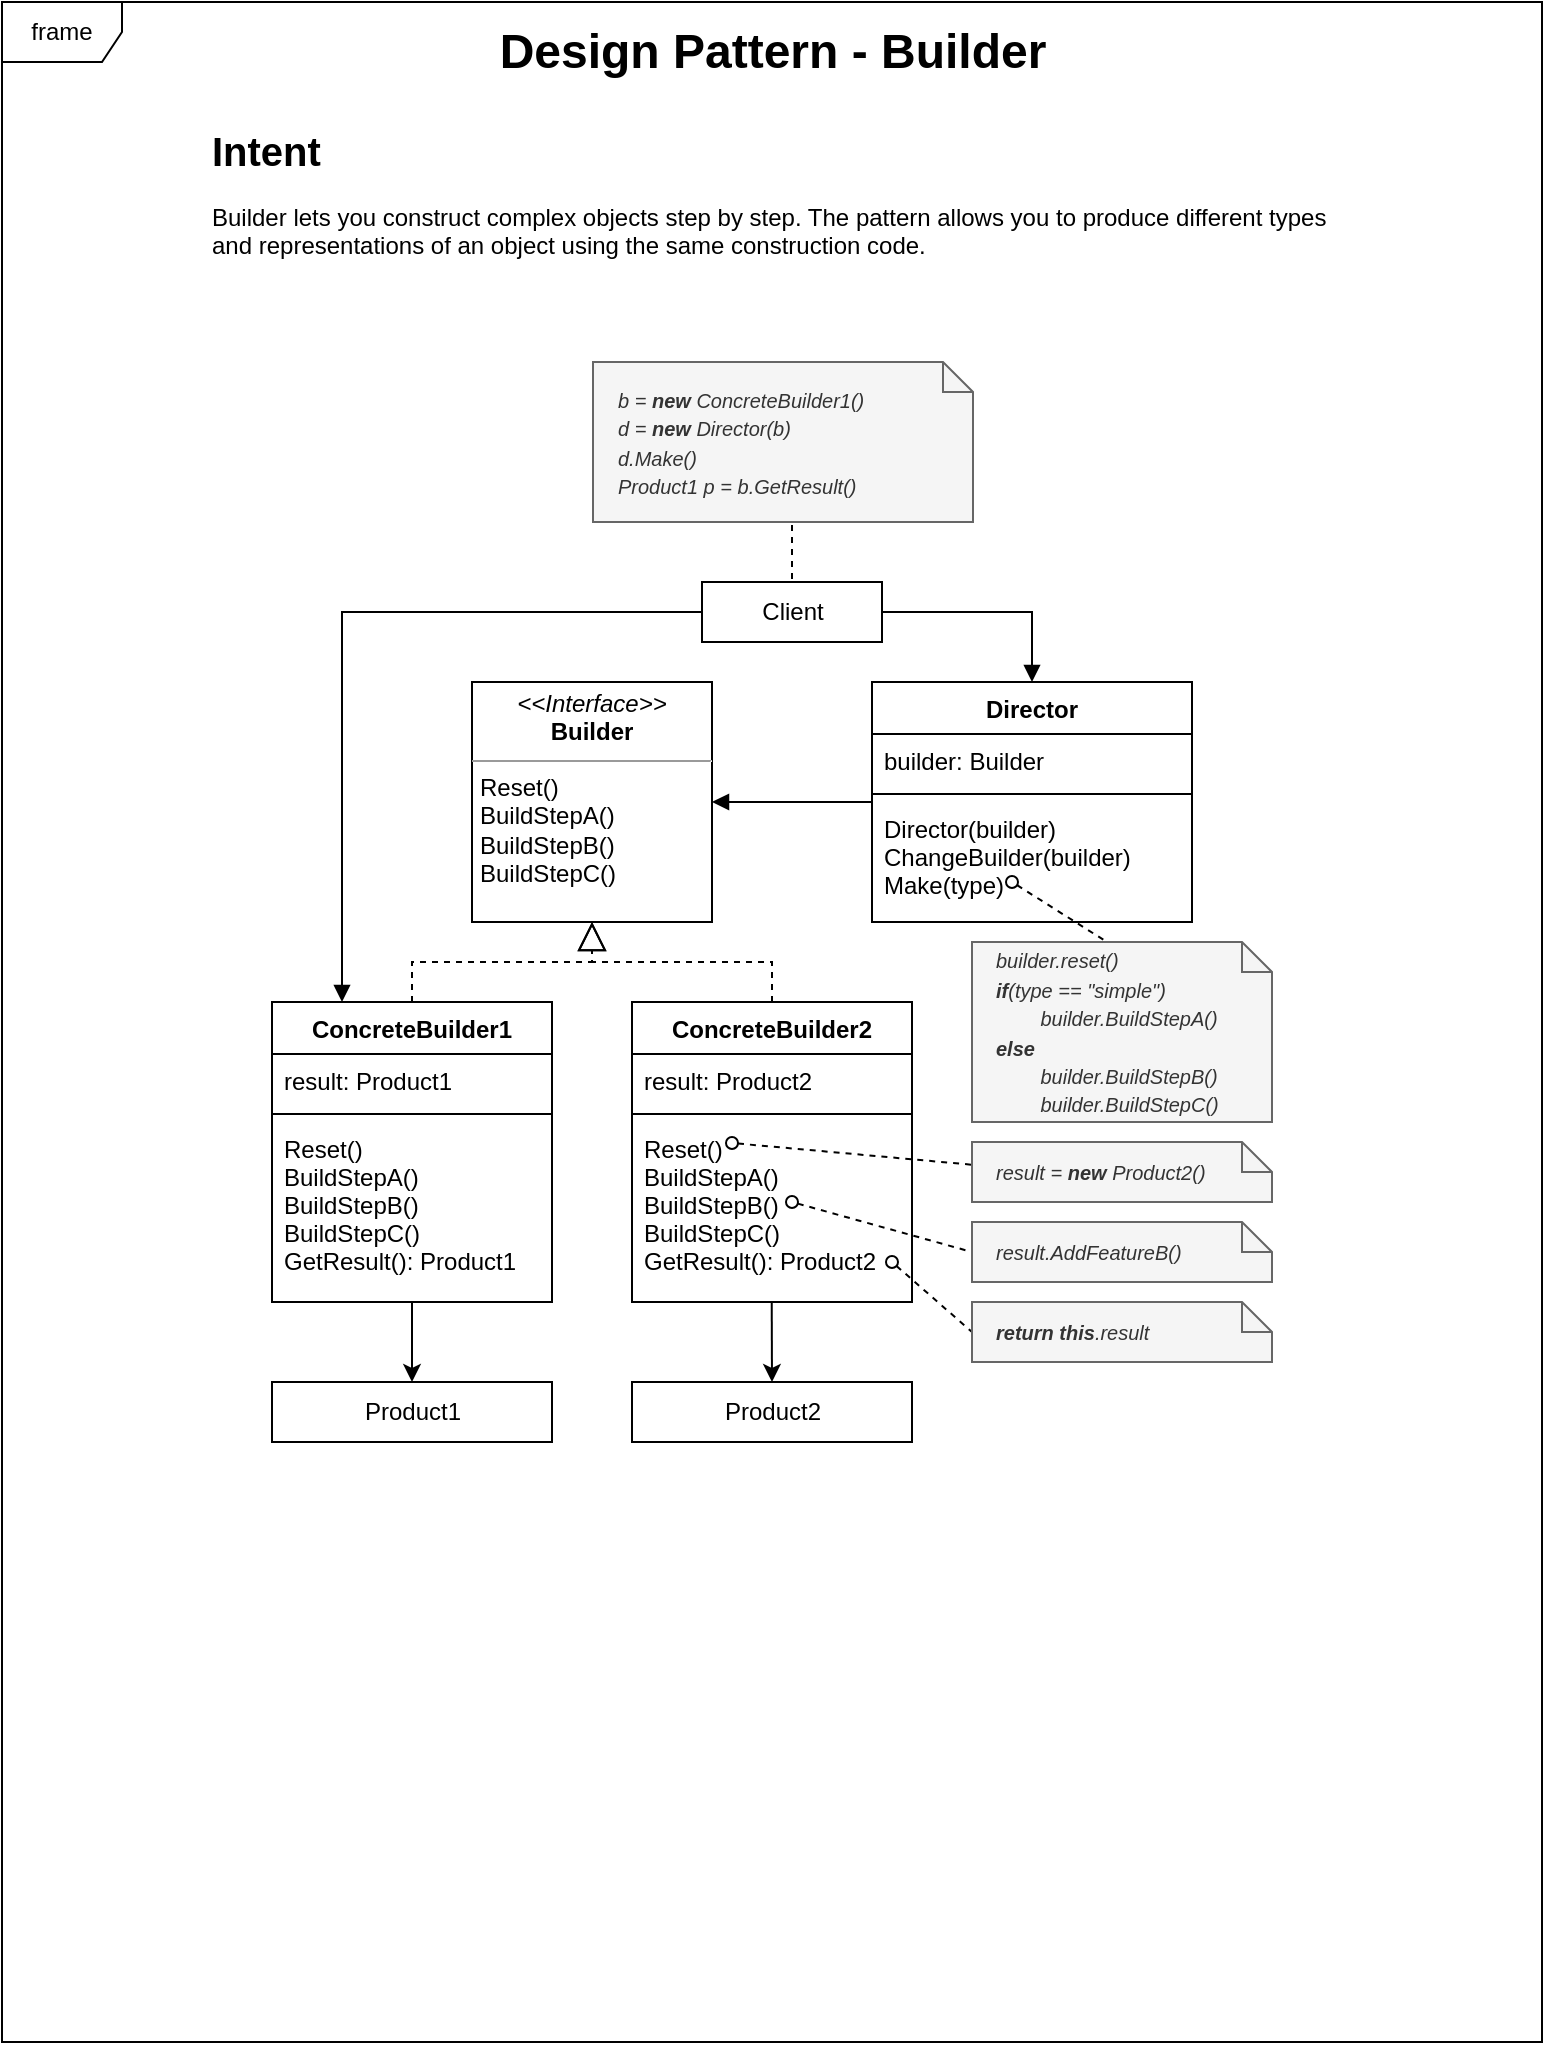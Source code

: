 <mxfile version="20.2.3" type="device"><diagram name="Page-1" id="c4acf3e9-155e-7222-9cf6-157b1a14988f"><mxGraphModel dx="1420" dy="862" grid="1" gridSize="10" guides="1" tooltips="1" connect="1" arrows="1" fold="1" page="1" pageScale="1" pageWidth="850" pageHeight="1100" background="none" math="0" shadow="0"><root><mxCell id="0"/><mxCell id="1" parent="0"/><mxCell id="4HjaP_YznC2kssWWT1I2-2" value="frame" style="shape=umlFrame;whiteSpace=wrap;html=1;fontSize=12;" parent="1" vertex="1"><mxGeometry x="40" y="40" width="770" height="1020" as="geometry"/></mxCell><mxCell id="SNXLgNl5wJkpsjLgbIaf-1" value="&lt;b style=&quot;font-size: 24px;&quot;&gt;Design Pattern - Builder&lt;/b&gt;" style="text;html=1;align=center;verticalAlign=middle;resizable=0;points=[];autosize=1;strokeColor=none;fillColor=none;fontSize=24;" parent="1" vertex="1"><mxGeometry x="280" y="50" width="290" height="30" as="geometry"/></mxCell><mxCell id="kAcPrFq1xzZOuhnEXjgZ-1" value="&lt;p style=&quot;margin:0px;margin-top:4px;text-align:center;&quot;&gt;&lt;i&gt;&amp;lt;&amp;lt;Interface&amp;gt;&amp;gt;&lt;/i&gt;&lt;br&gt;&lt;b&gt;Builder&lt;/b&gt;&lt;/p&gt;&lt;hr size=&quot;1&quot;&gt;&lt;p style=&quot;margin:0px;margin-left:4px;&quot;&gt;Reset()&lt;/p&gt;&lt;p style=&quot;margin:0px;margin-left:4px;&quot;&gt;BuildStepA()&lt;/p&gt;&lt;p style=&quot;margin:0px;margin-left:4px;&quot;&gt;BuildStepB()&lt;br&gt;&lt;/p&gt;&lt;p style=&quot;margin:0px;margin-left:4px;&quot;&gt;&lt;span style=&quot;background-color: initial;&quot;&gt;BuildStepC()&lt;/span&gt;&lt;br&gt;&lt;/p&gt;" style="verticalAlign=top;align=left;overflow=fill;fontSize=12;fontFamily=Helvetica;html=1;" parent="1" vertex="1"><mxGeometry x="275" y="380" width="120" height="120" as="geometry"/></mxCell><mxCell id="kAcPrFq1xzZOuhnEXjgZ-32" style="edgeStyle=orthogonalEdgeStyle;rounded=0;orthogonalLoop=1;jettySize=auto;html=1;entryX=1;entryY=0.5;entryDx=0;entryDy=0;fontSize=11;startArrow=none;startFill=0;endArrow=block;endFill=1;" parent="1" source="kAcPrFq1xzZOuhnEXjgZ-2" target="kAcPrFq1xzZOuhnEXjgZ-1" edge="1"><mxGeometry relative="1" as="geometry"/></mxCell><mxCell id="kAcPrFq1xzZOuhnEXjgZ-2" value="Director" style="swimlane;fontStyle=1;align=center;verticalAlign=top;childLayout=stackLayout;horizontal=1;startSize=26;horizontalStack=0;resizeParent=1;resizeParentMax=0;resizeLast=0;collapsible=1;marginBottom=0;" parent="1" vertex="1"><mxGeometry x="475" y="380" width="160" height="120" as="geometry"/></mxCell><mxCell id="kAcPrFq1xzZOuhnEXjgZ-3" value="builder: Builder" style="text;strokeColor=none;fillColor=none;align=left;verticalAlign=top;spacingLeft=4;spacingRight=4;overflow=hidden;rotatable=0;points=[[0,0.5],[1,0.5]];portConstraint=eastwest;" parent="kAcPrFq1xzZOuhnEXjgZ-2" vertex="1"><mxGeometry y="26" width="160" height="26" as="geometry"/></mxCell><mxCell id="kAcPrFq1xzZOuhnEXjgZ-4" value="" style="line;strokeWidth=1;fillColor=none;align=left;verticalAlign=middle;spacingTop=-1;spacingLeft=3;spacingRight=3;rotatable=0;labelPosition=right;points=[];portConstraint=eastwest;" parent="kAcPrFq1xzZOuhnEXjgZ-2" vertex="1"><mxGeometry y="52" width="160" height="8" as="geometry"/></mxCell><mxCell id="kAcPrFq1xzZOuhnEXjgZ-5" value="Director(builder)&#10;ChangeBuilder(builder)&#10;Make(type)" style="text;strokeColor=none;fillColor=none;align=left;verticalAlign=top;spacingLeft=4;spacingRight=4;overflow=hidden;rotatable=0;points=[[0,0.5],[1,0.5]];portConstraint=eastwest;" parent="kAcPrFq1xzZOuhnEXjgZ-2" vertex="1"><mxGeometry y="60" width="160" height="60" as="geometry"/></mxCell><mxCell id="kAcPrFq1xzZOuhnEXjgZ-6" value="ConcreteBuilder1" style="swimlane;fontStyle=1;align=center;verticalAlign=top;childLayout=stackLayout;horizontal=1;startSize=26;horizontalStack=0;resizeParent=1;resizeParentMax=0;resizeLast=0;collapsible=1;marginBottom=0;" parent="1" vertex="1"><mxGeometry x="175" y="540" width="140" height="150" as="geometry"/></mxCell><mxCell id="kAcPrFq1xzZOuhnEXjgZ-7" value="result: Product1" style="text;strokeColor=none;fillColor=none;align=left;verticalAlign=top;spacingLeft=4;spacingRight=4;overflow=hidden;rotatable=0;points=[[0,0.5],[1,0.5]];portConstraint=eastwest;" parent="kAcPrFq1xzZOuhnEXjgZ-6" vertex="1"><mxGeometry y="26" width="140" height="26" as="geometry"/></mxCell><mxCell id="kAcPrFq1xzZOuhnEXjgZ-8" value="" style="line;strokeWidth=1;fillColor=none;align=left;verticalAlign=middle;spacingTop=-1;spacingLeft=3;spacingRight=3;rotatable=0;labelPosition=right;points=[];portConstraint=eastwest;" parent="kAcPrFq1xzZOuhnEXjgZ-6" vertex="1"><mxGeometry y="52" width="140" height="8" as="geometry"/></mxCell><mxCell id="kAcPrFq1xzZOuhnEXjgZ-9" value="Reset()&#10;BuildStepA()&#10;BuildStepB()&#10;BuildStepC()&#10;GetResult(): Product1" style="text;strokeColor=none;fillColor=none;align=left;verticalAlign=top;spacingLeft=4;spacingRight=4;overflow=hidden;rotatable=0;points=[[0,0.5],[1,0.5]];portConstraint=eastwest;" parent="kAcPrFq1xzZOuhnEXjgZ-6" vertex="1"><mxGeometry y="60" width="140" height="90" as="geometry"/></mxCell><mxCell id="kAcPrFq1xzZOuhnEXjgZ-10" value="ConcreteBuilder2" style="swimlane;fontStyle=1;align=center;verticalAlign=top;childLayout=stackLayout;horizontal=1;startSize=26;horizontalStack=0;resizeParent=1;resizeParentMax=0;resizeLast=0;collapsible=1;marginBottom=0;" parent="1" vertex="1"><mxGeometry x="355" y="540" width="140" height="150" as="geometry"/></mxCell><mxCell id="kAcPrFq1xzZOuhnEXjgZ-11" value="result: Product2" style="text;strokeColor=none;fillColor=none;align=left;verticalAlign=top;spacingLeft=4;spacingRight=4;overflow=hidden;rotatable=0;points=[[0,0.5],[1,0.5]];portConstraint=eastwest;" parent="kAcPrFq1xzZOuhnEXjgZ-10" vertex="1"><mxGeometry y="26" width="140" height="26" as="geometry"/></mxCell><mxCell id="kAcPrFq1xzZOuhnEXjgZ-20" value="" style="endArrow=none;endFill=0;endSize=12;html=1;rounded=0;dashed=1;startArrow=oval;startFill=0;entryX=-0.002;entryY=0.378;entryDx=0;entryDy=0;entryPerimeter=0;" parent="kAcPrFq1xzZOuhnEXjgZ-10" target="kAcPrFq1xzZOuhnEXjgZ-28" edge="1"><mxGeometry width="160" relative="1" as="geometry"><mxPoint x="50" y="70.5" as="sourcePoint"/><mxPoint x="160" y="71" as="targetPoint"/></mxGeometry></mxCell><mxCell id="kAcPrFq1xzZOuhnEXjgZ-12" value="" style="line;strokeWidth=1;fillColor=none;align=left;verticalAlign=middle;spacingTop=-1;spacingLeft=3;spacingRight=3;rotatable=0;labelPosition=right;points=[];portConstraint=eastwest;" parent="kAcPrFq1xzZOuhnEXjgZ-10" vertex="1"><mxGeometry y="52" width="140" height="8" as="geometry"/></mxCell><mxCell id="kAcPrFq1xzZOuhnEXjgZ-13" value="Reset()&#10;BuildStepA()&#10;BuildStepB()&#10;BuildStepC()&#10;GetResult(): Product2" style="text;strokeColor=none;fillColor=none;align=left;verticalAlign=top;spacingLeft=4;spacingRight=4;overflow=hidden;rotatable=0;points=[[0,0.5],[1,0.5]];portConstraint=eastwest;" parent="kAcPrFq1xzZOuhnEXjgZ-10" vertex="1"><mxGeometry y="60" width="140" height="90" as="geometry"/></mxCell><mxCell id="kAcPrFq1xzZOuhnEXjgZ-14" value="Product1" style="html=1;" parent="1" vertex="1"><mxGeometry x="175" y="730" width="140" height="30" as="geometry"/></mxCell><mxCell id="kAcPrFq1xzZOuhnEXjgZ-15" value="Product2" style="html=1;" parent="1" vertex="1"><mxGeometry x="355" y="730" width="140" height="30" as="geometry"/></mxCell><mxCell id="kAcPrFq1xzZOuhnEXjgZ-17" style="edgeStyle=orthogonalEdgeStyle;rounded=0;orthogonalLoop=1;jettySize=auto;html=1;entryX=0.5;entryY=0;entryDx=0;entryDy=0;" parent="1" source="kAcPrFq1xzZOuhnEXjgZ-9" target="kAcPrFq1xzZOuhnEXjgZ-14" edge="1"><mxGeometry relative="1" as="geometry"><Array as="points"><mxPoint x="245" y="700"/><mxPoint x="245" y="700"/></Array></mxGeometry></mxCell><mxCell id="kAcPrFq1xzZOuhnEXjgZ-18" style="edgeStyle=orthogonalEdgeStyle;rounded=0;orthogonalLoop=1;jettySize=auto;html=1;exitX=0.499;exitY=1.005;exitDx=0;exitDy=0;entryX=0.5;entryY=0;entryDx=0;entryDy=0;exitPerimeter=0;" parent="1" source="kAcPrFq1xzZOuhnEXjgZ-13" target="kAcPrFq1xzZOuhnEXjgZ-15" edge="1"><mxGeometry relative="1" as="geometry"/></mxCell><mxCell id="kAcPrFq1xzZOuhnEXjgZ-21" value="" style="endArrow=none;endFill=0;endSize=12;html=1;rounded=0;dashed=1;startArrow=oval;startFill=0;entryX=0;entryY=0.5;entryDx=0;entryDy=0;entryPerimeter=0;" parent="1" target="kAcPrFq1xzZOuhnEXjgZ-27" edge="1"><mxGeometry width="160" relative="1" as="geometry"><mxPoint x="435" y="640" as="sourcePoint"/><mxPoint x="515" y="640" as="targetPoint"/></mxGeometry></mxCell><mxCell id="kAcPrFq1xzZOuhnEXjgZ-22" value="" style="endArrow=none;endFill=0;endSize=12;html=1;rounded=0;dashed=1;startArrow=oval;startFill=0;entryX=0;entryY=0.5;entryDx=0;entryDy=0;entryPerimeter=0;" parent="1" target="kAcPrFq1xzZOuhnEXjgZ-24" edge="1"><mxGeometry width="160" relative="1" as="geometry"><mxPoint x="485" y="670" as="sourcePoint"/><mxPoint x="515" y="671" as="targetPoint"/></mxGeometry></mxCell><mxCell id="kAcPrFq1xzZOuhnEXjgZ-24" value="&lt;font style=&quot;font-size: 10px;&quot;&gt;&lt;i&gt;&lt;b&gt;return this&lt;/b&gt;.result&lt;/i&gt;&lt;/font&gt;" style="shape=note;size=15;align=left;spacingLeft=10;html=1;whiteSpace=wrap;fillColor=#f5f5f5;fontColor=#333333;strokeColor=#666666;" parent="1" vertex="1"><mxGeometry x="525" y="690" width="150" height="30" as="geometry"/></mxCell><mxCell id="kAcPrFq1xzZOuhnEXjgZ-27" value="&lt;font style=&quot;font-size: 10px;&quot;&gt;&lt;i&gt;result.AddFeatureB()&lt;/i&gt;&lt;/font&gt;" style="shape=note;size=15;align=left;spacingLeft=10;html=1;whiteSpace=wrap;fillColor=#f5f5f5;fontColor=#333333;strokeColor=#666666;" parent="1" vertex="1"><mxGeometry x="525" y="650" width="150" height="30" as="geometry"/></mxCell><mxCell id="kAcPrFq1xzZOuhnEXjgZ-28" value="&lt;font style=&quot;font-size: 10px;&quot;&gt;&lt;i&gt;result = &lt;b&gt;new&lt;/b&gt; Product2()&lt;/i&gt;&lt;/font&gt;" style="shape=note;size=15;align=left;spacingLeft=10;html=1;whiteSpace=wrap;fillColor=#f5f5f5;fontColor=#333333;strokeColor=#666666;" parent="1" vertex="1"><mxGeometry x="525" y="610" width="150" height="30" as="geometry"/></mxCell><mxCell id="kAcPrFq1xzZOuhnEXjgZ-29" value="&lt;font style=&quot;font-size: 10px;&quot;&gt;&lt;i&gt;builder.reset()&lt;br&gt;&lt;b&gt;if&lt;/b&gt;(type == &quot;simple&quot;)&lt;br&gt;&lt;span style=&quot;white-space: pre;&quot;&gt;&#9;&lt;/span&gt;builder.BuildStepA()&lt;br&gt;&lt;b&gt;else&lt;/b&gt;&lt;br&gt;&lt;span style=&quot;white-space: pre;&quot;&gt;&#9;&lt;/span&gt;builder.BuildStepB()&lt;br&gt;&lt;span style=&quot;white-space: pre;&quot;&gt;&#9;&lt;/span&gt;builder.BuildStepC()&lt;/i&gt;&lt;br&gt;&lt;/font&gt;" style="shape=note;size=15;align=left;spacingLeft=10;html=1;whiteSpace=wrap;fillColor=#f5f5f5;fontColor=#333333;strokeColor=#666666;" parent="1" vertex="1"><mxGeometry x="525" y="510" width="150" height="90" as="geometry"/></mxCell><mxCell id="kAcPrFq1xzZOuhnEXjgZ-30" value="" style="endArrow=none;endFill=0;endSize=12;html=1;rounded=0;dashed=1;startArrow=oval;startFill=0;entryX=0;entryY=0;entryDx=67.5;entryDy=0;entryPerimeter=0;" parent="1" target="kAcPrFq1xzZOuhnEXjgZ-29" edge="1"><mxGeometry width="160" relative="1" as="geometry"><mxPoint x="545.0" y="480" as="sourcePoint"/><mxPoint x="664.7" y="490.84" as="targetPoint"/></mxGeometry></mxCell><mxCell id="kAcPrFq1xzZOuhnEXjgZ-33" value="" style="endArrow=block;dashed=1;endFill=0;endSize=12;html=1;rounded=0;fontSize=10;entryX=0.5;entryY=1;entryDx=0;entryDy=0;exitX=0.5;exitY=0;exitDx=0;exitDy=0;" parent="1" source="kAcPrFq1xzZOuhnEXjgZ-6" target="kAcPrFq1xzZOuhnEXjgZ-1" edge="1"><mxGeometry width="160" relative="1" as="geometry"><mxPoint x="165" y="520" as="sourcePoint"/><mxPoint x="325" y="520" as="targetPoint"/><Array as="points"><mxPoint x="245" y="520"/><mxPoint x="335" y="520"/></Array></mxGeometry></mxCell><mxCell id="kAcPrFq1xzZOuhnEXjgZ-34" value="" style="endArrow=block;dashed=1;endFill=0;endSize=12;html=1;rounded=0;fontSize=10;exitX=0.5;exitY=0;exitDx=0;exitDy=0;entryX=0.5;entryY=1;entryDx=0;entryDy=0;" parent="1" source="kAcPrFq1xzZOuhnEXjgZ-10" target="kAcPrFq1xzZOuhnEXjgZ-1" edge="1"><mxGeometry width="160" relative="1" as="geometry"><mxPoint x="305" y="490" as="sourcePoint"/><mxPoint x="465" y="490" as="targetPoint"/><Array as="points"><mxPoint x="425" y="520"/><mxPoint x="335" y="520"/></Array></mxGeometry></mxCell><mxCell id="kAcPrFq1xzZOuhnEXjgZ-36" style="edgeStyle=orthogonalEdgeStyle;rounded=0;orthogonalLoop=1;jettySize=auto;html=1;exitX=1;exitY=0.5;exitDx=0;exitDy=0;entryX=0.5;entryY=0;entryDx=0;entryDy=0;fontSize=10;startArrow=none;startFill=0;endArrow=block;endFill=1;" parent="1" source="kAcPrFq1xzZOuhnEXjgZ-35" target="kAcPrFq1xzZOuhnEXjgZ-2" edge="1"><mxGeometry relative="1" as="geometry"/></mxCell><mxCell id="kAcPrFq1xzZOuhnEXjgZ-37" style="edgeStyle=orthogonalEdgeStyle;rounded=0;orthogonalLoop=1;jettySize=auto;html=1;exitX=0;exitY=0.5;exitDx=0;exitDy=0;entryX=0.25;entryY=0;entryDx=0;entryDy=0;fontSize=10;startArrow=none;startFill=0;endArrow=block;endFill=1;" parent="1" source="kAcPrFq1xzZOuhnEXjgZ-35" target="kAcPrFq1xzZOuhnEXjgZ-6" edge="1"><mxGeometry relative="1" as="geometry"/></mxCell><mxCell id="kAcPrFq1xzZOuhnEXjgZ-35" value="Client" style="html=1;" parent="1" vertex="1"><mxGeometry x="390" y="330" width="90" height="30" as="geometry"/></mxCell><mxCell id="kAcPrFq1xzZOuhnEXjgZ-42" style="edgeStyle=orthogonalEdgeStyle;rounded=0;orthogonalLoop=1;jettySize=auto;html=1;exitX=0.5;exitY=1;exitDx=0;exitDy=0;exitPerimeter=0;entryX=0.5;entryY=0;entryDx=0;entryDy=0;dashed=1;fontSize=10;startArrow=none;startFill=0;endArrow=none;endFill=0;" parent="1" source="kAcPrFq1xzZOuhnEXjgZ-39" target="kAcPrFq1xzZOuhnEXjgZ-35" edge="1"><mxGeometry relative="1" as="geometry"/></mxCell><mxCell id="kAcPrFq1xzZOuhnEXjgZ-39" value="&lt;font style=&quot;font-size: 10px;&quot;&gt;&lt;i&gt;b = &lt;b&gt;new&lt;/b&gt; ConcreteBuilder1()&lt;br&gt;d = &lt;b&gt;new &lt;/b&gt;Director(b)&lt;br&gt;d.Make()&lt;br&gt;Product1 p = b.GetResult()&lt;/i&gt;&lt;/font&gt;" style="shape=note;size=15;align=left;spacingLeft=10;html=1;whiteSpace=wrap;fillColor=#f5f5f5;fontColor=#333333;strokeColor=#666666;" parent="1" vertex="1"><mxGeometry x="335.5" y="220" width="190" height="80" as="geometry"/></mxCell><mxCell id="4HjaP_YznC2kssWWT1I2-1" value="&lt;h1 style=&quot;font-size: 20px;&quot;&gt;&lt;font style=&quot;font-size: 20px;&quot;&gt;Intent&lt;/font&gt;&lt;/h1&gt;&lt;p style=&quot;&quot;&gt;&lt;font style=&quot;font-size: 12px;&quot;&gt;Builder lets you construct complex objects step by step. The pattern allows you to produce different types and representations of an object using the same construction code.&lt;/font&gt;&lt;/p&gt;" style="text;html=1;strokeColor=none;fillColor=none;spacing=5;spacingTop=-20;whiteSpace=wrap;overflow=hidden;rounded=0;" parent="1" vertex="1"><mxGeometry x="140" y="100" width="570" height="90" as="geometry"/></mxCell></root></mxGraphModel></diagram></mxfile>